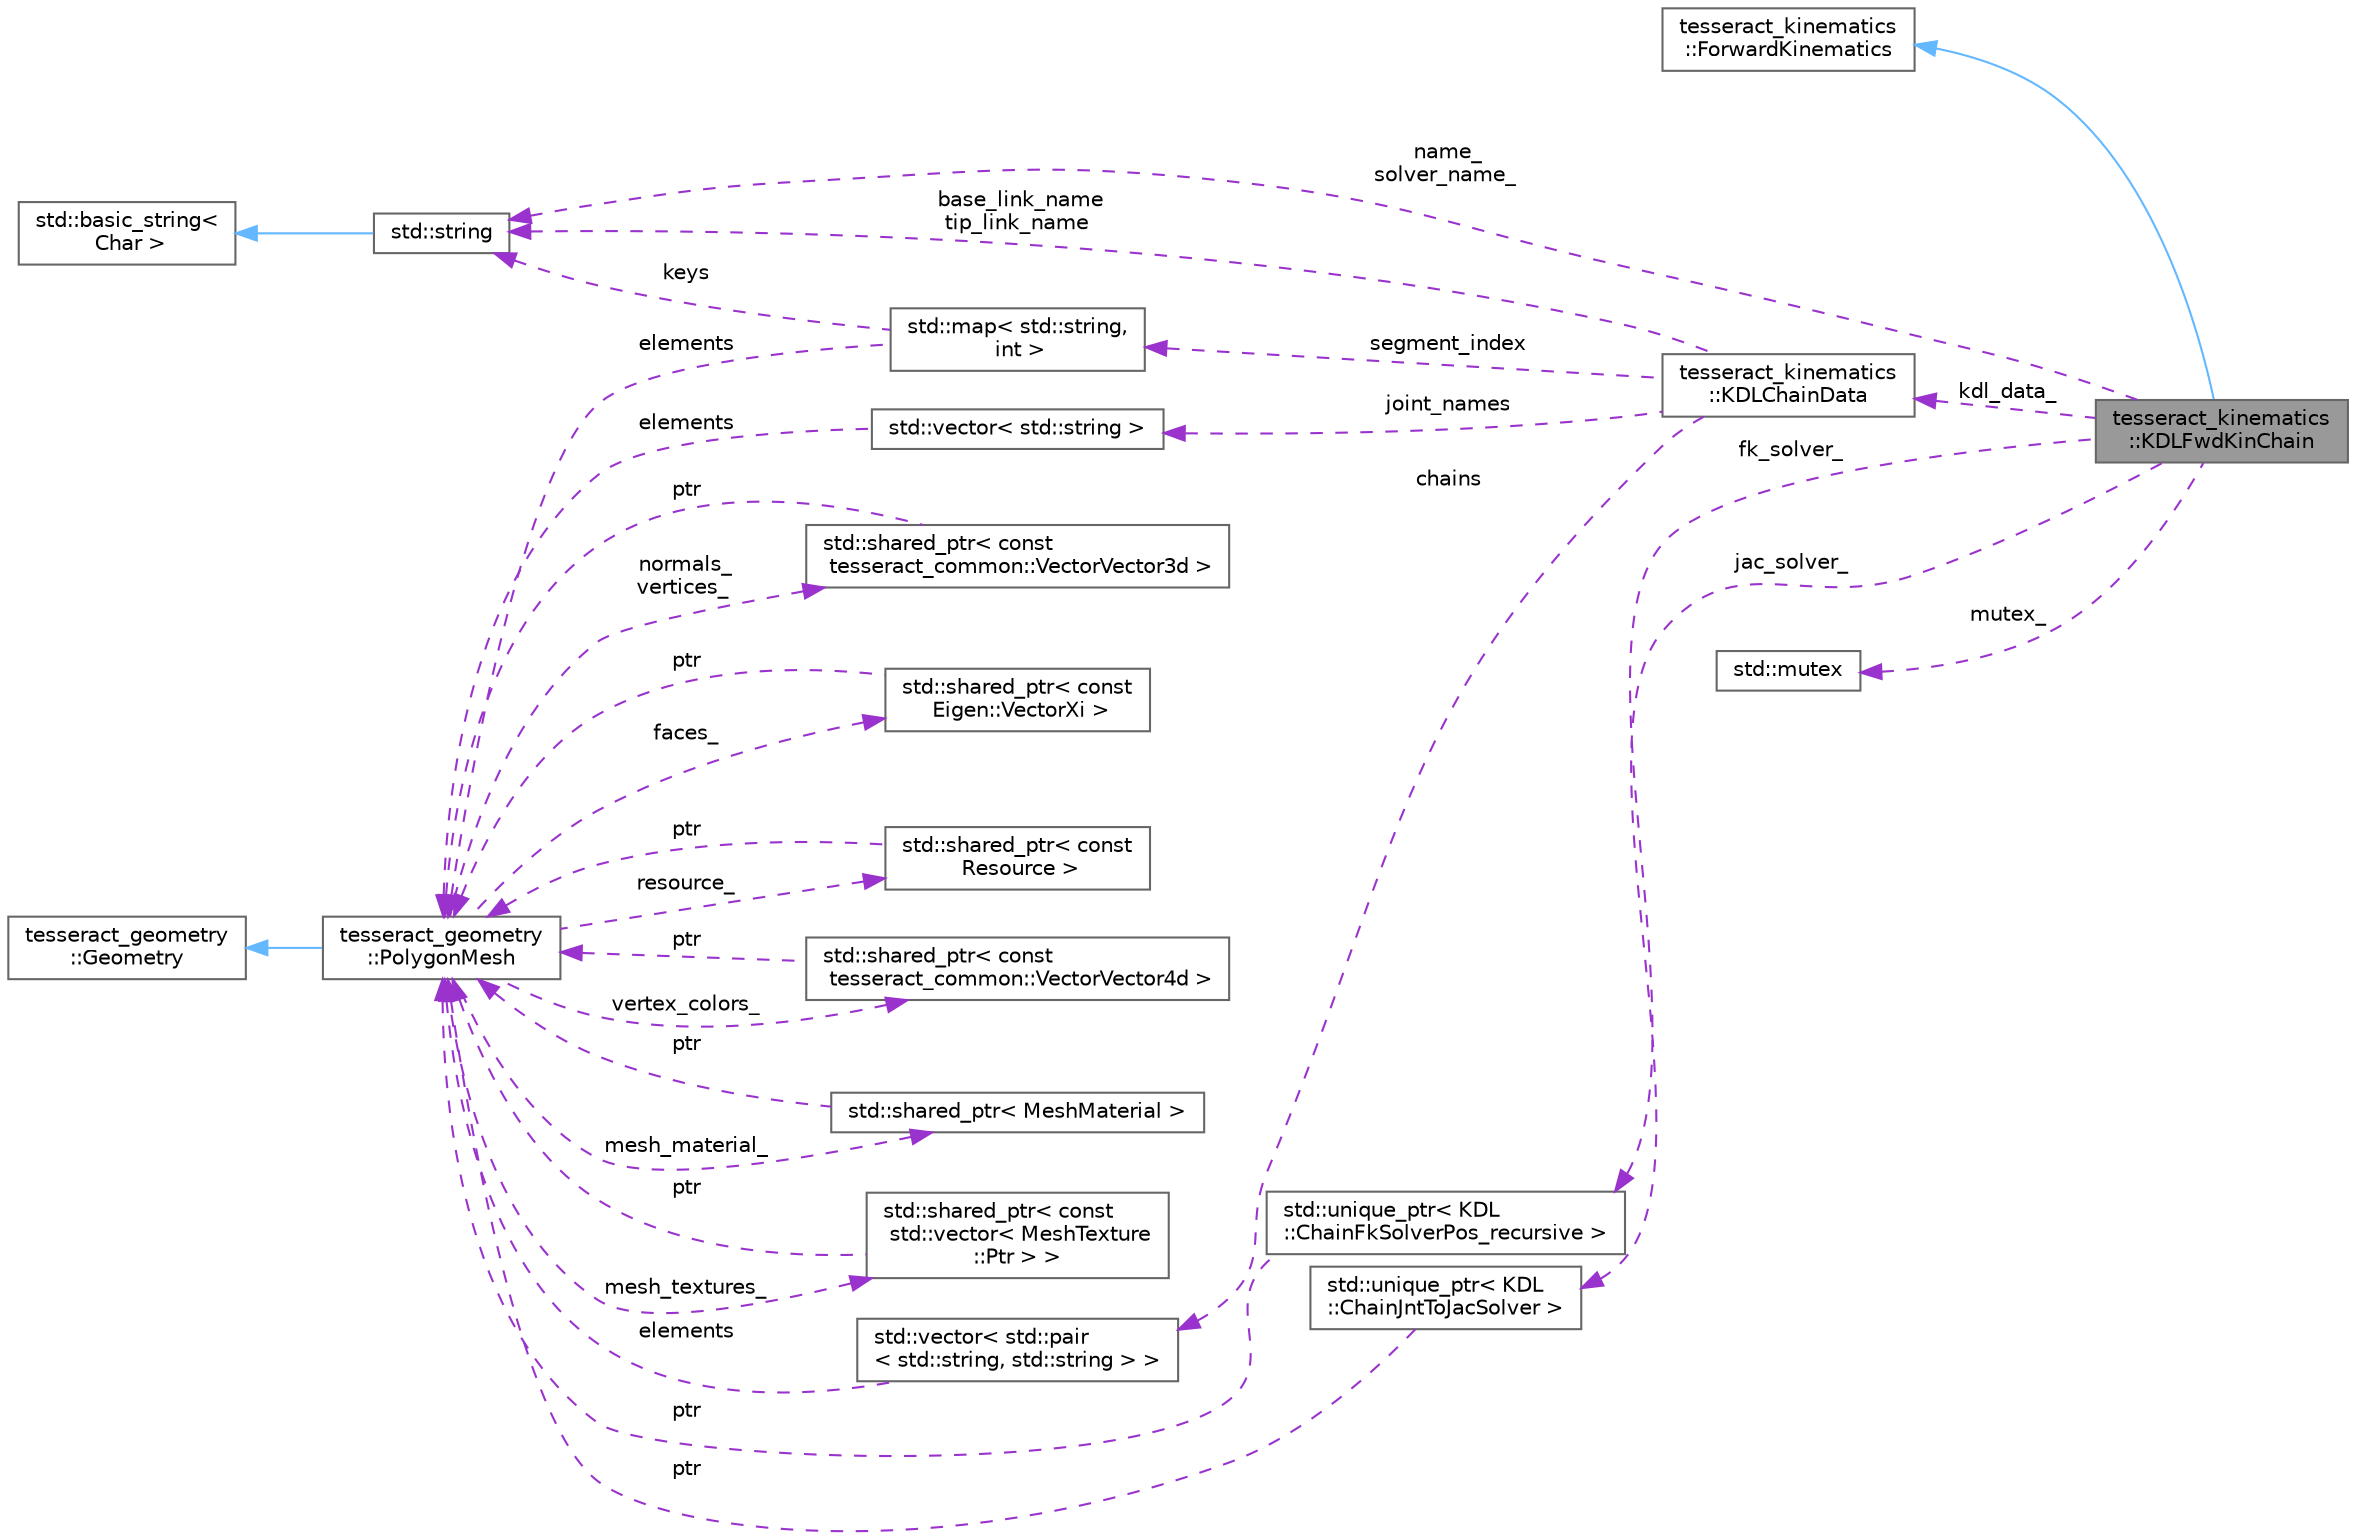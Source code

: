 digraph "tesseract_kinematics::KDLFwdKinChain"
{
 // LATEX_PDF_SIZE
  bgcolor="transparent";
  edge [fontname=Helvetica,fontsize=10,labelfontname=Helvetica,labelfontsize=10];
  node [fontname=Helvetica,fontsize=10,shape=box,height=0.2,width=0.4];
  rankdir="LR";
  Node1 [label="tesseract_kinematics\l::KDLFwdKinChain",height=0.2,width=0.4,color="gray40", fillcolor="grey60", style="filled", fontcolor="black",tooltip="KDL kinematic chain implementation."];
  Node2 -> Node1 [dir="back",color="steelblue1",style="solid"];
  Node2 [label="tesseract_kinematics\l::ForwardKinematics",height=0.2,width=0.4,color="gray40", fillcolor="white", style="filled",URL="$da/d70/classtesseract__kinematics_1_1ForwardKinematics.html",tooltip="Forward kinematics functions."];
  Node3 -> Node1 [dir="back",color="darkorchid3",style="dashed",label=" kdl_data_" ];
  Node3 [label="tesseract_kinematics\l::KDLChainData",height=0.2,width=0.4,color="gray40", fillcolor="white", style="filled",URL="$df/d78/structtesseract__kinematics_1_1KDLChainData.html",tooltip="The KDLChainData struct."];
  Node4 -> Node3 [dir="back",color="darkorchid3",style="dashed",label=" joint_names" ];
  Node4 [label="std::vector\< std::string \>",height=0.2,width=0.4,color="gray40", fillcolor="white", style="filled",tooltip=" "];
  Node5 -> Node4 [dir="back",color="darkorchid3",style="dashed",label=" elements" ];
  Node5 [label="tesseract_geometry\l::PolygonMesh",height=0.2,width=0.4,color="gray40", fillcolor="white", style="filled",URL="$d8/dc9/classtesseract__geometry_1_1PolygonMesh.html",tooltip=" "];
  Node6 -> Node5 [dir="back",color="steelblue1",style="solid"];
  Node6 [label="tesseract_geometry\l::Geometry",height=0.2,width=0.4,color="gray40", fillcolor="white", style="filled",URL="$df/d1a/classtesseract__geometry_1_1Geometry.html",tooltip=" "];
  Node7 -> Node5 [dir="back",color="darkorchid3",style="dashed",label=" normals_\nvertices_" ];
  Node7 [label="std::shared_ptr\< const\l tesseract_common::VectorVector3d \>",height=0.2,width=0.4,color="gray40", fillcolor="white", style="filled",tooltip=" "];
  Node5 -> Node7 [dir="back",color="darkorchid3",style="dashed",label=" ptr" ];
  Node8 -> Node5 [dir="back",color="darkorchid3",style="dashed",label=" faces_" ];
  Node8 [label="std::shared_ptr\< const\l Eigen::VectorXi \>",height=0.2,width=0.4,color="gray40", fillcolor="white", style="filled",tooltip=" "];
  Node5 -> Node8 [dir="back",color="darkorchid3",style="dashed",label=" ptr" ];
  Node9 -> Node5 [dir="back",color="darkorchid3",style="dashed",label=" resource_" ];
  Node9 [label="std::shared_ptr\< const\l Resource \>",height=0.2,width=0.4,color="gray40", fillcolor="white", style="filled",tooltip=" "];
  Node5 -> Node9 [dir="back",color="darkorchid3",style="dashed",label=" ptr" ];
  Node10 -> Node5 [dir="back",color="darkorchid3",style="dashed",label=" vertex_colors_" ];
  Node10 [label="std::shared_ptr\< const\l tesseract_common::VectorVector4d \>",height=0.2,width=0.4,color="gray40", fillcolor="white", style="filled",tooltip=" "];
  Node5 -> Node10 [dir="back",color="darkorchid3",style="dashed",label=" ptr" ];
  Node11 -> Node5 [dir="back",color="darkorchid3",style="dashed",label=" mesh_material_" ];
  Node11 [label="std::shared_ptr\< MeshMaterial \>",height=0.2,width=0.4,color="gray40", fillcolor="white", style="filled",tooltip=" "];
  Node5 -> Node11 [dir="back",color="darkorchid3",style="dashed",label=" ptr" ];
  Node12 -> Node5 [dir="back",color="darkorchid3",style="dashed",label=" mesh_textures_" ];
  Node12 [label="std::shared_ptr\< const\l std::vector\< MeshTexture\l::Ptr \> \>",height=0.2,width=0.4,color="gray40", fillcolor="white", style="filled",tooltip=" "];
  Node5 -> Node12 [dir="back",color="darkorchid3",style="dashed",label=" ptr" ];
  Node13 -> Node3 [dir="back",color="darkorchid3",style="dashed",label=" base_link_name\ntip_link_name" ];
  Node13 [label="std::string",height=0.2,width=0.4,color="gray40", fillcolor="white", style="filled",tooltip=" "];
  Node14 -> Node13 [dir="back",color="steelblue1",style="solid"];
  Node14 [label="std::basic_string\<\l Char \>",height=0.2,width=0.4,color="gray40", fillcolor="white", style="filled",tooltip=" "];
  Node15 -> Node3 [dir="back",color="darkorchid3",style="dashed",label=" segment_index" ];
  Node15 [label="std::map\< std::string,\l int \>",height=0.2,width=0.4,color="gray40", fillcolor="white", style="filled",tooltip=" "];
  Node13 -> Node15 [dir="back",color="darkorchid3",style="dashed",label=" keys" ];
  Node5 -> Node15 [dir="back",color="darkorchid3",style="dashed",label=" elements" ];
  Node16 -> Node3 [dir="back",color="darkorchid3",style="dashed",label=" chains" ];
  Node16 [label="std::vector\< std::pair\l\< std::string, std::string \> \>",height=0.2,width=0.4,color="gray40", fillcolor="white", style="filled",tooltip=" "];
  Node5 -> Node16 [dir="back",color="darkorchid3",style="dashed",label=" elements" ];
  Node13 -> Node1 [dir="back",color="darkorchid3",style="dashed",label=" name_\nsolver_name_" ];
  Node17 -> Node1 [dir="back",color="darkorchid3",style="dashed",label=" fk_solver_" ];
  Node17 [label="std::unique_ptr\< KDL\l::ChainFkSolverPos_recursive \>",height=0.2,width=0.4,color="gray40", fillcolor="white", style="filled",tooltip=" "];
  Node5 -> Node17 [dir="back",color="darkorchid3",style="dashed",label=" ptr" ];
  Node18 -> Node1 [dir="back",color="darkorchid3",style="dashed",label=" jac_solver_" ];
  Node18 [label="std::unique_ptr\< KDL\l::ChainJntToJacSolver \>",height=0.2,width=0.4,color="gray40", fillcolor="white", style="filled",tooltip=" "];
  Node5 -> Node18 [dir="back",color="darkorchid3",style="dashed",label=" ptr" ];
  Node19 -> Node1 [dir="back",color="darkorchid3",style="dashed",label=" mutex_" ];
  Node19 [label="std::mutex",height=0.2,width=0.4,color="gray40", fillcolor="white", style="filled",tooltip=" "];
}
